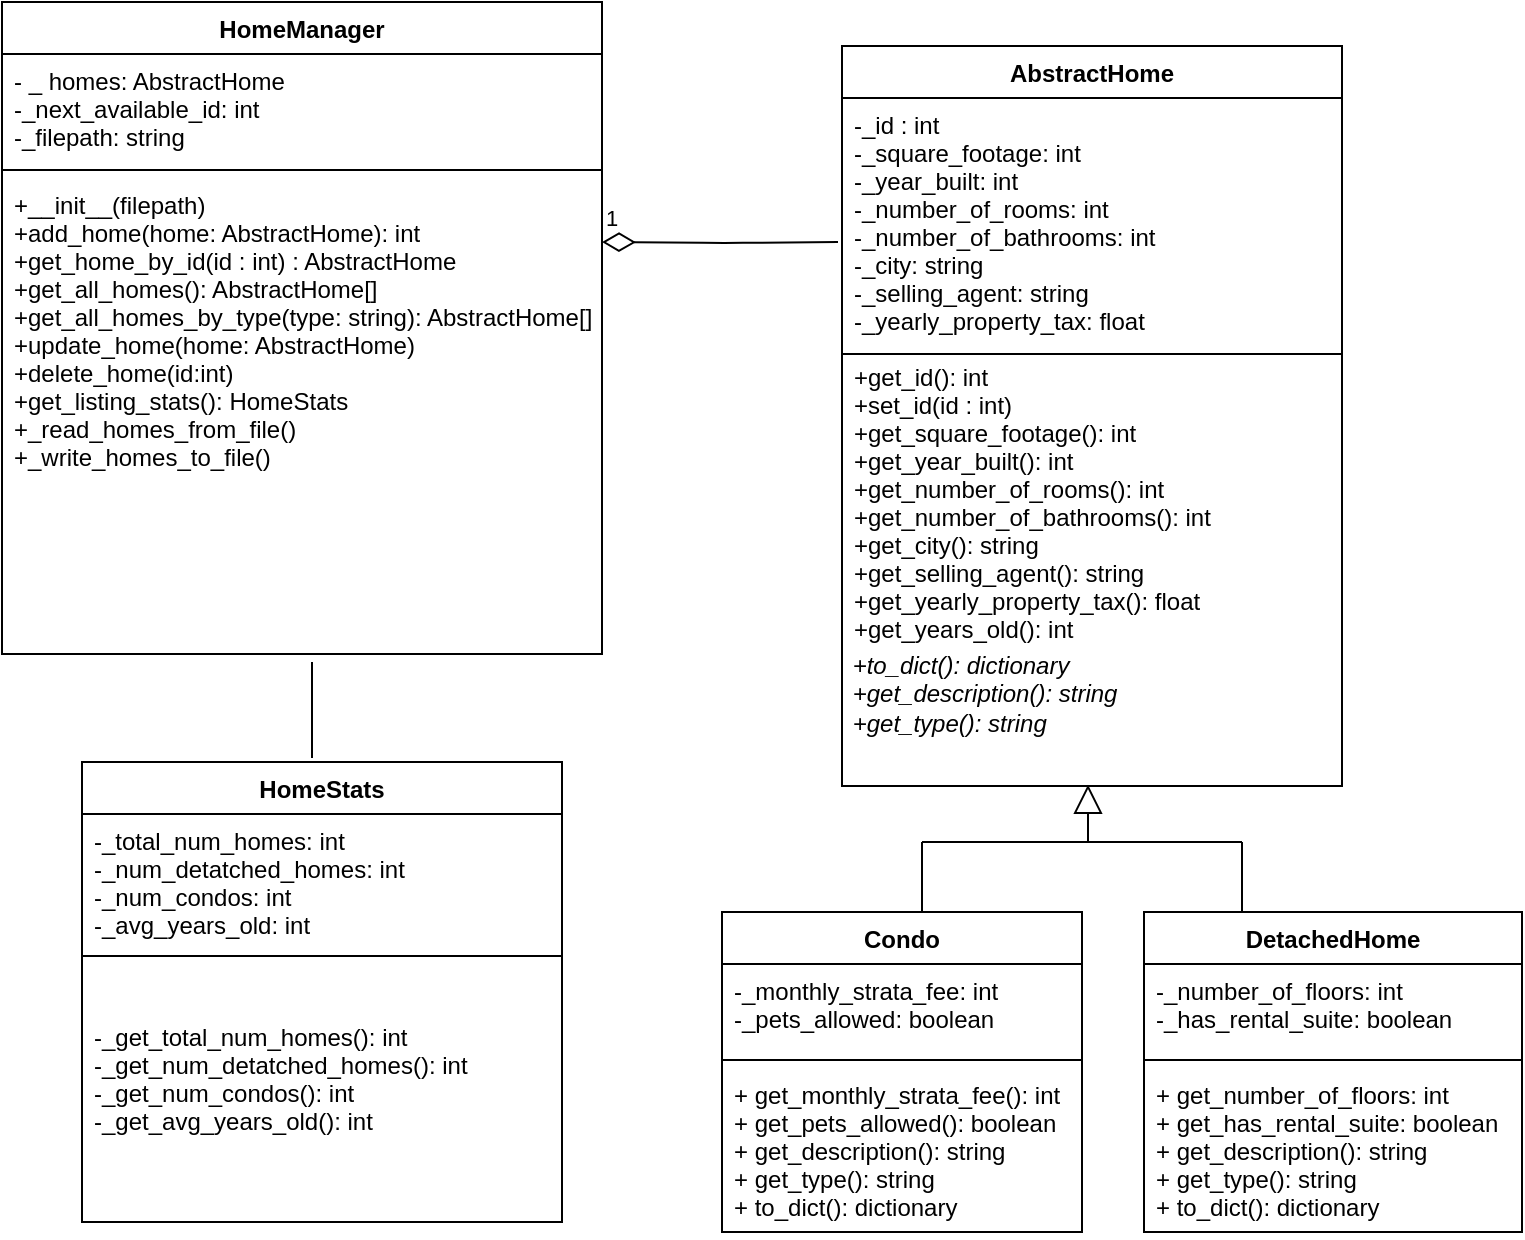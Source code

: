 <mxfile version="12.2.6" type="device" pages="1"><diagram name="Page-1" id="c4acf3e9-155e-7222-9cf6-157b1a14988f"><mxGraphModel dx="932" dy="609" grid="1" gridSize="10" guides="1" tooltips="1" connect="1" arrows="1" fold="1" page="1" pageScale="1" pageWidth="850" pageHeight="1100" background="#ffffff" math="0" shadow="0"><root><mxCell id="0"/><mxCell id="1" parent="0"/><mxCell id="u4hSwsp_2Tqo8SGXy-4d-12" value="HomeManager" style="swimlane;fontStyle=1;childLayout=stackLayout;horizontal=1;startSize=26;fillColor=none;horizontalStack=0;resizeParent=1;resizeParentMax=0;resizeLast=0;collapsible=1;marginBottom=0;" parent="1" vertex="1"><mxGeometry x="50" y="60" width="300" height="326" as="geometry"/></mxCell><mxCell id="u4hSwsp_2Tqo8SGXy-4d-13" value="- _ homes: AbstractHome&#10;-_next_available_id: int&#10;-_filepath: string" style="text;strokeColor=none;fillColor=none;align=left;verticalAlign=top;spacingLeft=4;spacingRight=4;overflow=hidden;rotatable=0;points=[[0,0.5],[1,0.5]];portConstraint=eastwest;" parent="u4hSwsp_2Tqo8SGXy-4d-12" vertex="1"><mxGeometry y="26" width="300" height="54" as="geometry"/></mxCell><mxCell id="u4hSwsp_2Tqo8SGXy-4d-17" value="" style="line;strokeWidth=1;fillColor=none;align=left;verticalAlign=middle;spacingTop=-1;spacingLeft=3;spacingRight=3;rotatable=0;labelPosition=right;points=[];portConstraint=eastwest;" parent="u4hSwsp_2Tqo8SGXy-4d-12" vertex="1"><mxGeometry y="80" width="300" height="8" as="geometry"/></mxCell><mxCell id="u4hSwsp_2Tqo8SGXy-4d-15" value="+__init__(filepath)&#10;+add_home(home: AbstractHome): int&#10;+get_home_by_id(id : int) : AbstractHome&#10;+get_all_homes(): AbstractHome[]&#10;+get_all_homes_by_type(type: string): AbstractHome[]&#10;+update_home(home: AbstractHome)&#10;+delete_home(id:int)&#10;+get_listing_stats(): HomeStats&#10;+_read_homes_from_file()&#10;+_write_homes_to_file()" style="text;strokeColor=none;fillColor=none;align=left;verticalAlign=top;spacingLeft=4;spacingRight=4;overflow=hidden;rotatable=0;points=[[0,0.5],[1,0.5]];portConstraint=eastwest;" parent="u4hSwsp_2Tqo8SGXy-4d-12" vertex="1"><mxGeometry y="88" width="300" height="238" as="geometry"/></mxCell><mxCell id="NgDqMZJCn6OSy9cKlFaJ-1" value="1" style="endArrow=line;html=1;endSize=12;startArrow=diamondThin;startSize=14;startFill=0;edgeStyle=orthogonalEdgeStyle;align=left;verticalAlign=bottom;endFill=0;entryX=-0.008;entryY=0.263;entryDx=0;entryDy=0;entryPerimeter=0;" parent="1" target="QgeUwISRQt5MSpKxFuEr-17" edge="1"><mxGeometry x="-1" y="3" relative="1" as="geometry"><mxPoint x="350" y="180" as="sourcePoint"/><mxPoint x="460" y="180" as="targetPoint"/><Array as="points"/></mxGeometry></mxCell><mxCell id="QgeUwISRQt5MSpKxFuEr-1" value="HomeStats" style="swimlane;fontStyle=1;childLayout=stackLayout;horizontal=1;startSize=26;fillColor=none;horizontalStack=0;resizeParent=1;resizeParentMax=0;resizeLast=0;collapsible=1;marginBottom=0;" parent="1" vertex="1"><mxGeometry x="90" y="440" width="240" height="230" as="geometry"/></mxCell><mxCell id="QgeUwISRQt5MSpKxFuEr-4" value="-_total_num_homes: int &#10;-_num_detatched_homes: int&#10;-_num_condos: int&#10;-_avg_years_old: int &#10;&#10;&#10;&#10;-_get_total_num_homes(): int&#10;-_get_num_detatched_homes(): int&#10;-_get_num_condos(): int&#10;-_get_avg_years_old(): int" style="text;strokeColor=none;fillColor=none;align=left;verticalAlign=top;spacingLeft=4;spacingRight=4;overflow=hidden;rotatable=0;points=[[0,0.5],[1,0.5]];portConstraint=eastwest;" parent="QgeUwISRQt5MSpKxFuEr-1" vertex="1"><mxGeometry y="26" width="240" height="204" as="geometry"/></mxCell><mxCell id="QgeUwISRQt5MSpKxFuEr-9" value="" style="line;strokeWidth=1;fillColor=none;align=left;verticalAlign=middle;spacingTop=-1;spacingLeft=3;spacingRight=3;rotatable=0;labelPosition=right;points=[];portConstraint=eastwest;" parent="1" vertex="1"><mxGeometry x="90" y="533" width="240" height="8" as="geometry"/></mxCell><mxCell id="QgeUwISRQt5MSpKxFuEr-13" value="" style="endArrow=none;html=1;" parent="1" edge="1"><mxGeometry width="50" height="50" relative="1" as="geometry"><mxPoint x="205" y="438" as="sourcePoint"/><mxPoint x="205" y="390" as="targetPoint"/></mxGeometry></mxCell><mxCell id="QgeUwISRQt5MSpKxFuEr-14" value="AbstractHome" style="swimlane;fontStyle=1;childLayout=stackLayout;horizontal=1;startSize=26;fillColor=none;horizontalStack=0;resizeParent=1;resizeParentMax=0;resizeLast=0;collapsible=1;marginBottom=0;" parent="1" vertex="1"><mxGeometry x="470" y="82" width="250" height="370" as="geometry"/></mxCell><mxCell id="QgeUwISRQt5MSpKxFuEr-17" value="-_id : int &#10;-_square_footage: int&#10;-_year_built: int&#10;-_number_of_rooms: int&#10;-_number_of_bathrooms: int&#10;-_city: string&#10;-_selling_agent: string&#10;-_yearly_property_tax: float&#10;&#10;+get_id(): int&#10;+set_id(id : int)&#10;+get_square_footage(): int&#10;+get_year_built(): int&#10;+get_number_of_rooms(): int&#10;+get_number_of_bathrooms(): int&#10;+get_city(): string&#10;+get_selling_agent(): string&#10;+get_yearly_property_tax(): float&#10;+get_years_old(): int&#10;" style="text;strokeColor=none;fillColor=none;align=left;verticalAlign=top;spacingLeft=4;spacingRight=4;overflow=hidden;rotatable=0;points=[[0,0.5],[1,0.5]];portConstraint=eastwest;fontStyle=0" parent="QgeUwISRQt5MSpKxFuEr-14" vertex="1"><mxGeometry y="26" width="250" height="274" as="geometry"/></mxCell><mxCell id="raf-VvxG9gJW2XIux41d-7" value="&lt;i&gt;&amp;nbsp;+to_dict(): dictionary&lt;br&gt;&amp;nbsp;+get_description(): string&amp;nbsp;&lt;br style=&quot;padding: 0px ; margin: 0px&quot;&gt;&amp;nbsp;+get_type(): string&lt;br&gt;&lt;br&gt;&lt;br&gt;&lt;/i&gt;" style="text;html=1;resizable=0;points=[];autosize=1;align=left;verticalAlign=top;spacingTop=-4;" parent="QgeUwISRQt5MSpKxFuEr-14" vertex="1"><mxGeometry y="300" width="250" height="70" as="geometry"/></mxCell><mxCell id="QgeUwISRQt5MSpKxFuEr-26" value="" style="endArrow=block;endFill=0;endSize=12;html=1;entryX=0.492;entryY=1.033;entryDx=0;entryDy=0;entryPerimeter=0;" parent="1" edge="1"><mxGeometry width="160" relative="1" as="geometry"><mxPoint x="593" y="480" as="sourcePoint"/><mxPoint x="593" y="451.32" as="targetPoint"/></mxGeometry></mxCell><mxCell id="QgeUwISRQt5MSpKxFuEr-27" value="" style="line;strokeWidth=1;fillColor=none;align=left;verticalAlign=middle;spacingTop=-1;spacingLeft=3;spacingRight=3;rotatable=0;labelPosition=right;points=[];portConstraint=eastwest;" parent="1" vertex="1"><mxGeometry x="470" y="230" width="250" height="12" as="geometry"/></mxCell><mxCell id="QgeUwISRQt5MSpKxFuEr-30" value="" style="endArrow=none;html=1;" parent="1" edge="1"><mxGeometry width="50" height="50" relative="1" as="geometry"><mxPoint x="510" y="480" as="sourcePoint"/><mxPoint x="590" y="480" as="targetPoint"/></mxGeometry></mxCell><mxCell id="QgeUwISRQt5MSpKxFuEr-32" value="" style="endArrow=none;html=1;" parent="1" edge="1"><mxGeometry width="50" height="50" relative="1" as="geometry"><mxPoint x="510" y="515" as="sourcePoint"/><mxPoint x="510" y="480" as="targetPoint"/></mxGeometry></mxCell><mxCell id="QgeUwISRQt5MSpKxFuEr-34" value="Condo" style="swimlane;fontStyle=1;align=center;verticalAlign=top;childLayout=stackLayout;horizontal=1;startSize=26;horizontalStack=0;resizeParent=1;resizeParentMax=0;resizeLast=0;collapsible=1;marginBottom=0;" parent="1" vertex="1"><mxGeometry x="410" y="515" width="180" height="160" as="geometry"/></mxCell><mxCell id="QgeUwISRQt5MSpKxFuEr-35" value="-_monthly_strata_fee: int&#10;-_pets_allowed: boolean" style="text;strokeColor=none;fillColor=none;align=left;verticalAlign=top;spacingLeft=4;spacingRight=4;overflow=hidden;rotatable=0;points=[[0,0.5],[1,0.5]];portConstraint=eastwest;" parent="QgeUwISRQt5MSpKxFuEr-34" vertex="1"><mxGeometry y="26" width="180" height="44" as="geometry"/></mxCell><mxCell id="QgeUwISRQt5MSpKxFuEr-36" value="" style="line;strokeWidth=1;fillColor=none;align=left;verticalAlign=middle;spacingTop=-1;spacingLeft=3;spacingRight=3;rotatable=0;labelPosition=right;points=[];portConstraint=eastwest;" parent="QgeUwISRQt5MSpKxFuEr-34" vertex="1"><mxGeometry y="70" width="180" height="8" as="geometry"/></mxCell><mxCell id="QgeUwISRQt5MSpKxFuEr-37" value="+ get_monthly_strata_fee(): int&#10;+ get_pets_allowed(): boolean&#10;+ get_description(): string&#10;+ get_type(): string&#10;+ to_dict(): dictionary" style="text;strokeColor=none;fillColor=none;align=left;verticalAlign=top;spacingLeft=4;spacingRight=4;overflow=hidden;rotatable=0;points=[[0,0.5],[1,0.5]];portConstraint=eastwest;" parent="QgeUwISRQt5MSpKxFuEr-34" vertex="1"><mxGeometry y="78" width="180" height="82" as="geometry"/></mxCell><mxCell id="QgeUwISRQt5MSpKxFuEr-38" value="DetachedHome" style="swimlane;fontStyle=1;align=center;verticalAlign=top;childLayout=stackLayout;horizontal=1;startSize=26;horizontalStack=0;resizeParent=1;resizeParentMax=0;resizeLast=0;collapsible=1;marginBottom=0;" parent="1" vertex="1"><mxGeometry x="621" y="515" width="189" height="160" as="geometry"/></mxCell><mxCell id="QgeUwISRQt5MSpKxFuEr-39" value="-_number_of_floors: int&#10;-_has_rental_suite: boolean" style="text;strokeColor=none;fillColor=none;align=left;verticalAlign=top;spacingLeft=4;spacingRight=4;overflow=hidden;rotatable=0;points=[[0,0.5],[1,0.5]];portConstraint=eastwest;" parent="QgeUwISRQt5MSpKxFuEr-38" vertex="1"><mxGeometry y="26" width="189" height="44" as="geometry"/></mxCell><mxCell id="QgeUwISRQt5MSpKxFuEr-40" value="" style="line;strokeWidth=1;fillColor=none;align=left;verticalAlign=middle;spacingTop=-1;spacingLeft=3;spacingRight=3;rotatable=0;labelPosition=right;points=[];portConstraint=eastwest;" parent="QgeUwISRQt5MSpKxFuEr-38" vertex="1"><mxGeometry y="70" width="189" height="8" as="geometry"/></mxCell><mxCell id="QgeUwISRQt5MSpKxFuEr-41" value="+ get_number_of_floors: int&#10;+ get_has_rental_suite: boolean&#10;+ get_description(): string&#10;+ get_type(): string&#10;+ to_dict(): dictionary" style="text;strokeColor=none;fillColor=none;align=left;verticalAlign=top;spacingLeft=4;spacingRight=4;overflow=hidden;rotatable=0;points=[[0,0.5],[1,0.5]];portConstraint=eastwest;" parent="QgeUwISRQt5MSpKxFuEr-38" vertex="1"><mxGeometry y="78" width="189" height="82" as="geometry"/></mxCell><mxCell id="QgeUwISRQt5MSpKxFuEr-44" value="" style="endArrow=none;html=1;" parent="1" edge="1"><mxGeometry width="50" height="50" relative="1" as="geometry"><mxPoint x="590" y="480" as="sourcePoint"/><mxPoint x="670" y="480" as="targetPoint"/></mxGeometry></mxCell><mxCell id="QgeUwISRQt5MSpKxFuEr-46" value="" style="endArrow=none;html=1;" parent="1" edge="1"><mxGeometry width="50" height="50" relative="1" as="geometry"><mxPoint x="670" y="515" as="sourcePoint"/><mxPoint x="670" y="480" as="targetPoint"/></mxGeometry></mxCell></root></mxGraphModel></diagram></mxfile>
